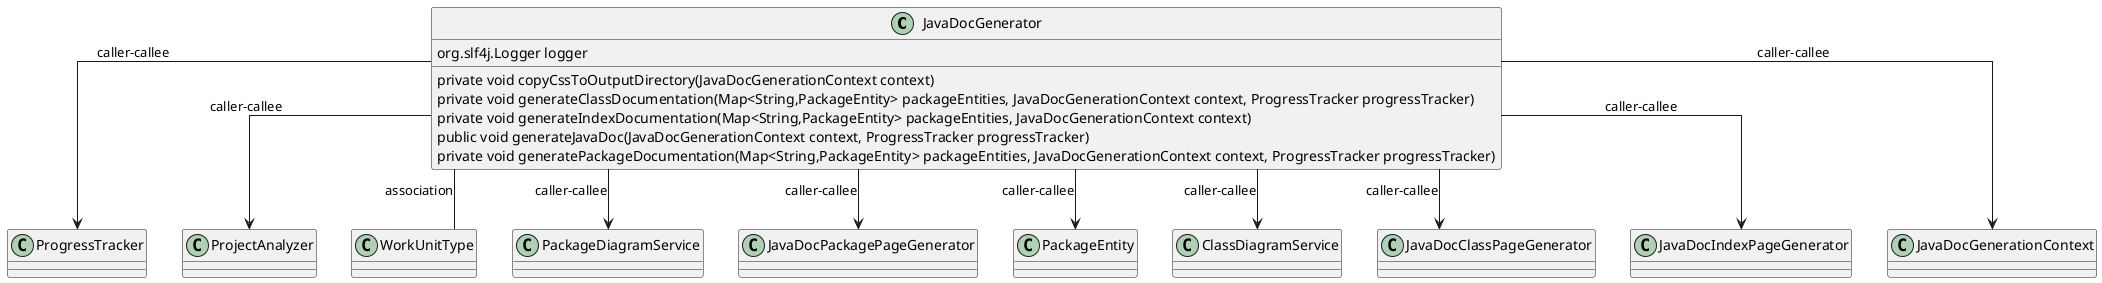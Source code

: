 @startuml
skinparam linetype Ortho
class JavaDocGenerator {
    org.slf4j.Logger logger
    private void copyCssToOutputDirectory(JavaDocGenerationContext context)
    private void generateClassDocumentation(Map<String,PackageEntity> packageEntities, JavaDocGenerationContext context, ProgressTracker progressTracker)
    private void generateIndexDocumentation(Map<String,PackageEntity> packageEntities, JavaDocGenerationContext context)
    public void generateJavaDoc(JavaDocGenerationContext context, ProgressTracker progressTracker)
    private void generatePackageDocumentation(Map<String,PackageEntity> packageEntities, JavaDocGenerationContext context, ProgressTracker progressTracker)
}
JavaDocGenerator --> ProgressTracker : caller-callee
JavaDocGenerator --> ProjectAnalyzer : caller-callee
JavaDocGenerator -- WorkUnitType : association
JavaDocGenerator --> PackageDiagramService : caller-callee
JavaDocGenerator --> JavaDocPackagePageGenerator : caller-callee
JavaDocGenerator --> PackageEntity : caller-callee
JavaDocGenerator --> ClassDiagramService : caller-callee
JavaDocGenerator --> JavaDocClassPageGenerator : caller-callee
JavaDocGenerator --> JavaDocIndexPageGenerator : caller-callee
JavaDocGenerator --> JavaDocGenerationContext : caller-callee
@enduml
